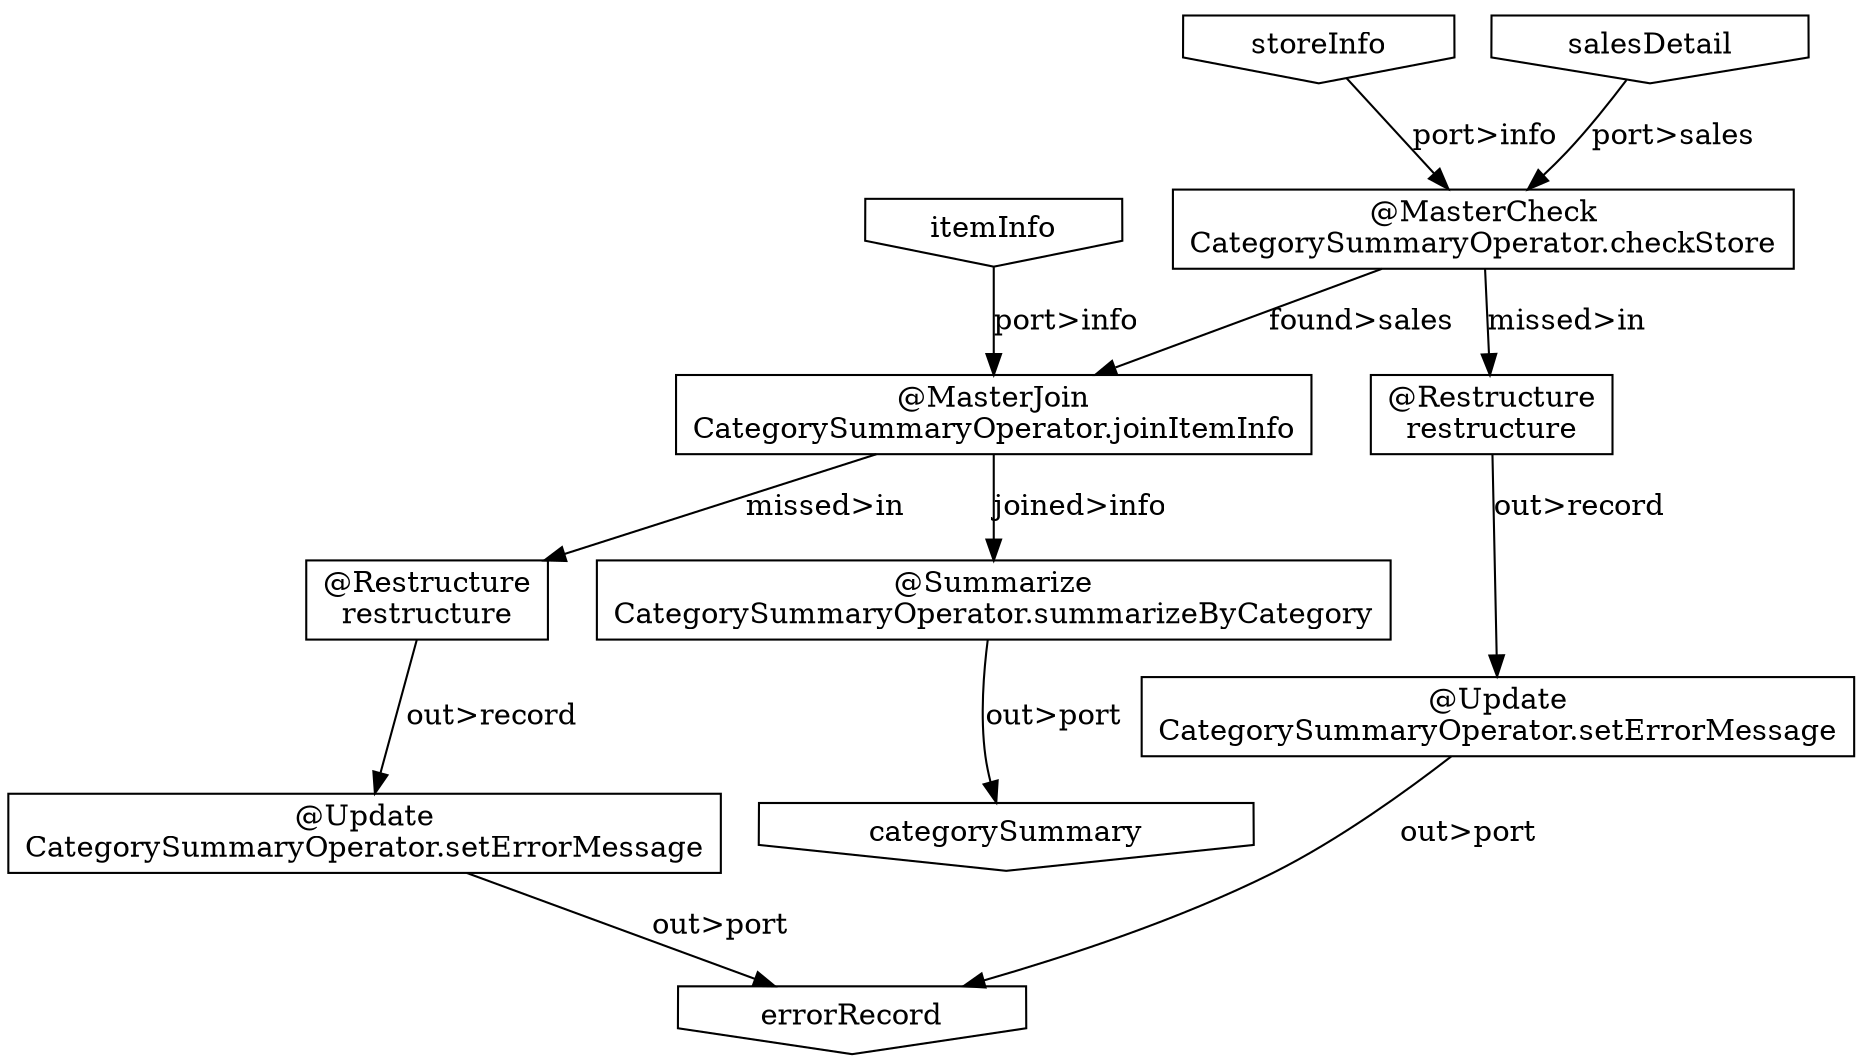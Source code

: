 digraph {
    "6ab5c46d-7a11-48ff-8499-7868974d8c5c" [shape=box, label="@MasterCheck\nCategorySummaryOperator.checkStore"];
    "e87cfc61-5d58-407a-ba79-26ab7ccfd9e0" [shape=invhouse, label="itemInfo"];
    "31a664ca-744f-4180-8e8a-ead5f8c3fe53" [shape=invhouse, label="storeInfo"];
    "6c737620-b9c6-4557-b8a5-932516c74752" [shape=box, label="@Restructure\nrestructure"];
    "db58d3cd-8df3-487d-a97c-1254f323aaa1" [shape=box, label="@Restructure\nrestructure"];
    "64c20b55-2fda-4206-b7b0-4f2f5e213e97" [shape=box, label="@Summarize\nCategorySummaryOperator.summarizeByCategory"];
    "ae12f589-0d59-4e0f-8ffd-9b457e18ae72" [shape=invhouse, label="errorRecord"];
    "958d7229-e238-430b-9544-e30285c7e75a" [shape=box, label="@Update\nCategorySummaryOperator.setErrorMessage"];
    "b6575f3f-36b3-469b-8832-b2b566c7e564" [shape=box, label="@MasterJoin\nCategorySummaryOperator.joinItemInfo"];
    "26635f7e-0bed-4eb9-9a3e-8f998ee01c75" [shape=box, label="@Update\nCategorySummaryOperator.setErrorMessage"];
    "b6e0fd78-2aea-4267-87fe-672f0f458d71" [shape=invhouse, label="categorySummary"];
    "611cdf7b-f5e9-44da-88e7-27fb7177c885" [shape=invhouse, label="salesDetail"];
    "6ab5c46d-7a11-48ff-8499-7868974d8c5c" -> "b6575f3f-36b3-469b-8832-b2b566c7e564" [label="found>sales"];
    "6ab5c46d-7a11-48ff-8499-7868974d8c5c" -> "db58d3cd-8df3-487d-a97c-1254f323aaa1" [label="missed>in"];
    "e87cfc61-5d58-407a-ba79-26ab7ccfd9e0" -> "b6575f3f-36b3-469b-8832-b2b566c7e564" [label="port>info"];
    "31a664ca-744f-4180-8e8a-ead5f8c3fe53" -> "6ab5c46d-7a11-48ff-8499-7868974d8c5c" [label="port>info"];
    "6c737620-b9c6-4557-b8a5-932516c74752" -> "958d7229-e238-430b-9544-e30285c7e75a" [label="out>record"];
    "db58d3cd-8df3-487d-a97c-1254f323aaa1" -> "26635f7e-0bed-4eb9-9a3e-8f998ee01c75" [label="out>record"];
    "64c20b55-2fda-4206-b7b0-4f2f5e213e97" -> "b6e0fd78-2aea-4267-87fe-672f0f458d71" [label="out>port"];
    "958d7229-e238-430b-9544-e30285c7e75a" -> "ae12f589-0d59-4e0f-8ffd-9b457e18ae72" [label="out>port"];
    "b6575f3f-36b3-469b-8832-b2b566c7e564" -> "64c20b55-2fda-4206-b7b0-4f2f5e213e97" [label="joined>info"];
    "b6575f3f-36b3-469b-8832-b2b566c7e564" -> "6c737620-b9c6-4557-b8a5-932516c74752" [label="missed>in"];
    "26635f7e-0bed-4eb9-9a3e-8f998ee01c75" -> "ae12f589-0d59-4e0f-8ffd-9b457e18ae72" [label="out>port"];
    "611cdf7b-f5e9-44da-88e7-27fb7177c885" -> "6ab5c46d-7a11-48ff-8499-7868974d8c5c" [label="port>sales"];
}
